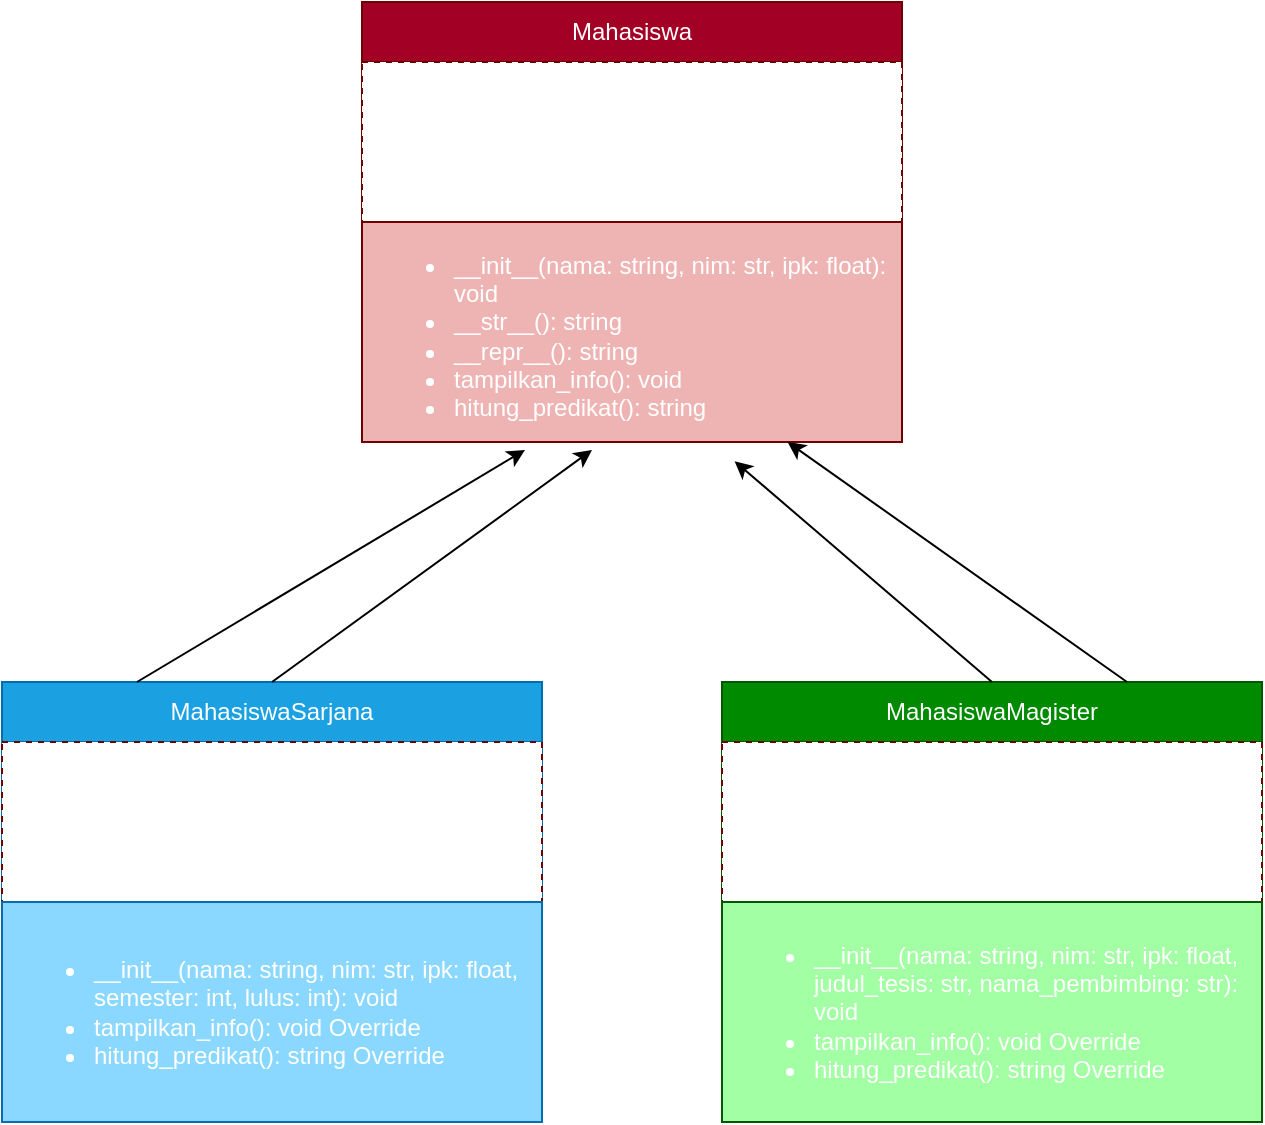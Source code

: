 <mxfile version="26.2.14">
  <diagram name="Page-1" id="aXaG87wtxfz_PULeQSH1">
    <mxGraphModel dx="1055" dy="646" grid="1" gridSize="10" guides="1" tooltips="1" connect="1" arrows="1" fold="1" page="1" pageScale="1" pageWidth="850" pageHeight="1100" math="0" shadow="0">
      <root>
        <mxCell id="0" />
        <mxCell id="1" parent="0" />
        <mxCell id="sorWauNKGjCDKEAtHX4p-2" value="Mahasiswa" style="swimlane;fontStyle=0;childLayout=stackLayout;horizontal=1;startSize=30;horizontalStack=0;resizeParent=1;resizeParentMax=0;resizeLast=0;collapsible=1;marginBottom=0;whiteSpace=wrap;html=1;fillColor=#a20025;fontColor=#ffffff;strokeColor=#6F0000;" vertex="1" parent="1">
          <mxGeometry x="290" y="120" width="270" height="220" as="geometry" />
        </mxCell>
        <mxCell id="sorWauNKGjCDKEAtHX4p-3" value="&lt;ul&gt;&lt;li&gt;nama: str&lt;/li&gt;&lt;li&gt;nim: str&lt;/li&gt;&lt;li&gt;ipk: float&lt;/li&gt;&lt;/ul&gt;" style="text;strokeColor=#6F0000;fillColor=light-dark(#FFFFFF,#FFFFFF);align=left;verticalAlign=middle;spacingLeft=4;spacingRight=4;overflow=hidden;points=[[0,0.5],[1,0.5]];portConstraint=eastwest;rotatable=0;whiteSpace=wrap;html=1;container=0;fontColor=#ffffff;fillStyle=auto;dashed=1;gradientColor=none;" vertex="1" parent="sorWauNKGjCDKEAtHX4p-2">
          <mxGeometry y="30" width="270" height="80" as="geometry" />
        </mxCell>
        <mxCell id="sorWauNKGjCDKEAtHX4p-4" value="&lt;ul&gt;&lt;li&gt;__init__(nama: string, nim: str, ipk: float): void&lt;/li&gt;&lt;li&gt;__str__(): string&lt;/li&gt;&lt;li&gt;__repr__(): string&lt;/li&gt;&lt;li&gt;tampilkan_info(): void&lt;/li&gt;&lt;li&gt;hitung_predikat(): string&lt;/li&gt;&lt;/ul&gt;" style="text;strokeColor=#6F0000;fillColor=light-dark(#EEB4B4,#EEB4B4);align=left;verticalAlign=middle;spacingLeft=4;spacingRight=4;overflow=hidden;points=[[0,0.5],[1,0.5]];portConstraint=eastwest;rotatable=0;whiteSpace=wrap;html=1;fontColor=#ffffff;" vertex="1" parent="sorWauNKGjCDKEAtHX4p-2">
          <mxGeometry y="110" width="270" height="110" as="geometry" />
        </mxCell>
        <mxCell id="sorWauNKGjCDKEAtHX4p-14" value="MahasiswaSarjana" style="swimlane;fontStyle=0;childLayout=stackLayout;horizontal=1;startSize=30;horizontalStack=0;resizeParent=1;resizeParentMax=0;resizeLast=0;collapsible=1;marginBottom=0;whiteSpace=wrap;html=1;fillColor=#1ba1e2;fontColor=#ffffff;strokeColor=#006EAF;" vertex="1" parent="1">
          <mxGeometry x="110" y="460" width="270" height="220" as="geometry" />
        </mxCell>
        <mxCell id="sorWauNKGjCDKEAtHX4p-15" value="&lt;ul&gt;&lt;li&gt;semester: int&lt;/li&gt;&lt;li&gt;lulus int&lt;/li&gt;&lt;/ul&gt;" style="text;strokeColor=#6F0000;fillColor=light-dark(#FFFFFF,#FFFFFF);align=left;verticalAlign=middle;spacingLeft=4;spacingRight=4;overflow=hidden;points=[[0,0.5],[1,0.5]];portConstraint=eastwest;rotatable=0;whiteSpace=wrap;html=1;container=0;fontColor=#ffffff;fillStyle=auto;dashed=1;gradientColor=none;" vertex="1" parent="sorWauNKGjCDKEAtHX4p-14">
          <mxGeometry y="30" width="270" height="80" as="geometry" />
        </mxCell>
        <mxCell id="sorWauNKGjCDKEAtHX4p-16" value="&lt;ul&gt;&lt;li&gt;__init__(nama: string, nim: str, ipk: float, semester: int, lulus: int): void&lt;/li&gt;&lt;li&gt;tampilkan_info(): void Override&lt;/li&gt;&lt;li&gt;hitung_predikat(): string Override&lt;/li&gt;&lt;/ul&gt;" style="text;strokeColor=#006EAF;fillColor=light-dark(#8AD8FF,#8AD8FF);align=left;verticalAlign=middle;spacingLeft=4;spacingRight=4;overflow=hidden;points=[[0,0.5],[1,0.5]];portConstraint=eastwest;rotatable=0;whiteSpace=wrap;html=1;fontColor=#ffffff;" vertex="1" parent="sorWauNKGjCDKEAtHX4p-14">
          <mxGeometry y="110" width="270" height="110" as="geometry" />
        </mxCell>
        <mxCell id="sorWauNKGjCDKEAtHX4p-18" value="MahasiswaMagister" style="swimlane;fontStyle=0;childLayout=stackLayout;horizontal=1;startSize=30;horizontalStack=0;resizeParent=1;resizeParentMax=0;resizeLast=0;collapsible=1;marginBottom=0;whiteSpace=wrap;html=1;fillColor=#008a00;fontColor=#ffffff;strokeColor=#005700;" vertex="1" parent="1">
          <mxGeometry x="470" y="460" width="270" height="220" as="geometry" />
        </mxCell>
        <mxCell id="sorWauNKGjCDKEAtHX4p-19" value="&lt;ul&gt;&lt;li&gt;judul_tesis: str&lt;/li&gt;&lt;li&gt;nama_pembimbing: str&lt;/li&gt;&lt;/ul&gt;" style="text;strokeColor=#6F0000;fillColor=light-dark(#FFFFFF,#FFFFFF);align=left;verticalAlign=middle;spacingLeft=4;spacingRight=4;overflow=hidden;points=[[0,0.5],[1,0.5]];portConstraint=eastwest;rotatable=0;whiteSpace=wrap;html=1;container=0;fontColor=#ffffff;fillStyle=auto;dashed=1;gradientColor=none;" vertex="1" parent="sorWauNKGjCDKEAtHX4p-18">
          <mxGeometry y="30" width="270" height="80" as="geometry" />
        </mxCell>
        <mxCell id="sorWauNKGjCDKEAtHX4p-20" value="&lt;ul&gt;&lt;li&gt;__init__(nama: string, nim: str, ipk: float, judul_tesis: str, nama_pembimbing: str): void&lt;/li&gt;&lt;li&gt;tampilkan_info(): void Override&lt;/li&gt;&lt;li&gt;hitung_predikat(): string Override&lt;/li&gt;&lt;/ul&gt;" style="text;strokeColor=#005700;fillColor=light-dark(#A3FFA3,#A3FFA3);align=left;verticalAlign=middle;spacingLeft=4;spacingRight=4;overflow=hidden;points=[[0,0.5],[1,0.5]];portConstraint=eastwest;rotatable=0;whiteSpace=wrap;html=1;fontColor=#ffffff;" vertex="1" parent="sorWauNKGjCDKEAtHX4p-18">
          <mxGeometry y="110" width="270" height="110" as="geometry" />
        </mxCell>
        <mxCell id="sorWauNKGjCDKEAtHX4p-21" value="" style="endArrow=classic;html=1;rounded=0;exitX=0.25;exitY=0;exitDx=0;exitDy=0;entryX=0.302;entryY=1.036;entryDx=0;entryDy=0;entryPerimeter=0;" edge="1" parent="1" source="sorWauNKGjCDKEAtHX4p-14" target="sorWauNKGjCDKEAtHX4p-4">
          <mxGeometry width="50" height="50" relative="1" as="geometry">
            <mxPoint x="460" y="410" as="sourcePoint" />
            <mxPoint x="510" y="360" as="targetPoint" />
          </mxGeometry>
        </mxCell>
        <mxCell id="sorWauNKGjCDKEAtHX4p-22" value="" style="endArrow=classic;html=1;rounded=0;exitX=0.5;exitY=0;exitDx=0;exitDy=0;entryX=0.426;entryY=1.036;entryDx=0;entryDy=0;entryPerimeter=0;" edge="1" parent="1" source="sorWauNKGjCDKEAtHX4p-14" target="sorWauNKGjCDKEAtHX4p-4">
          <mxGeometry width="50" height="50" relative="1" as="geometry">
            <mxPoint x="188" y="470" as="sourcePoint" />
            <mxPoint x="382" y="354" as="targetPoint" />
          </mxGeometry>
        </mxCell>
        <mxCell id="sorWauNKGjCDKEAtHX4p-23" value="" style="endArrow=classic;html=1;rounded=0;exitX=0.5;exitY=0;exitDx=0;exitDy=0;entryX=0.69;entryY=1.087;entryDx=0;entryDy=0;entryPerimeter=0;" edge="1" parent="1" source="sorWauNKGjCDKEAtHX4p-18" target="sorWauNKGjCDKEAtHX4p-4">
          <mxGeometry width="50" height="50" relative="1" as="geometry">
            <mxPoint x="255" y="470" as="sourcePoint" />
            <mxPoint x="415" y="354" as="targetPoint" />
          </mxGeometry>
        </mxCell>
        <mxCell id="sorWauNKGjCDKEAtHX4p-24" value="" style="endArrow=classic;html=1;rounded=0;exitX=0.75;exitY=0;exitDx=0;exitDy=0;" edge="1" parent="1" source="sorWauNKGjCDKEAtHX4p-18" target="sorWauNKGjCDKEAtHX4p-4">
          <mxGeometry width="50" height="50" relative="1" as="geometry">
            <mxPoint x="615" y="470" as="sourcePoint" />
            <mxPoint x="443" y="358" as="targetPoint" />
          </mxGeometry>
        </mxCell>
      </root>
    </mxGraphModel>
  </diagram>
</mxfile>
